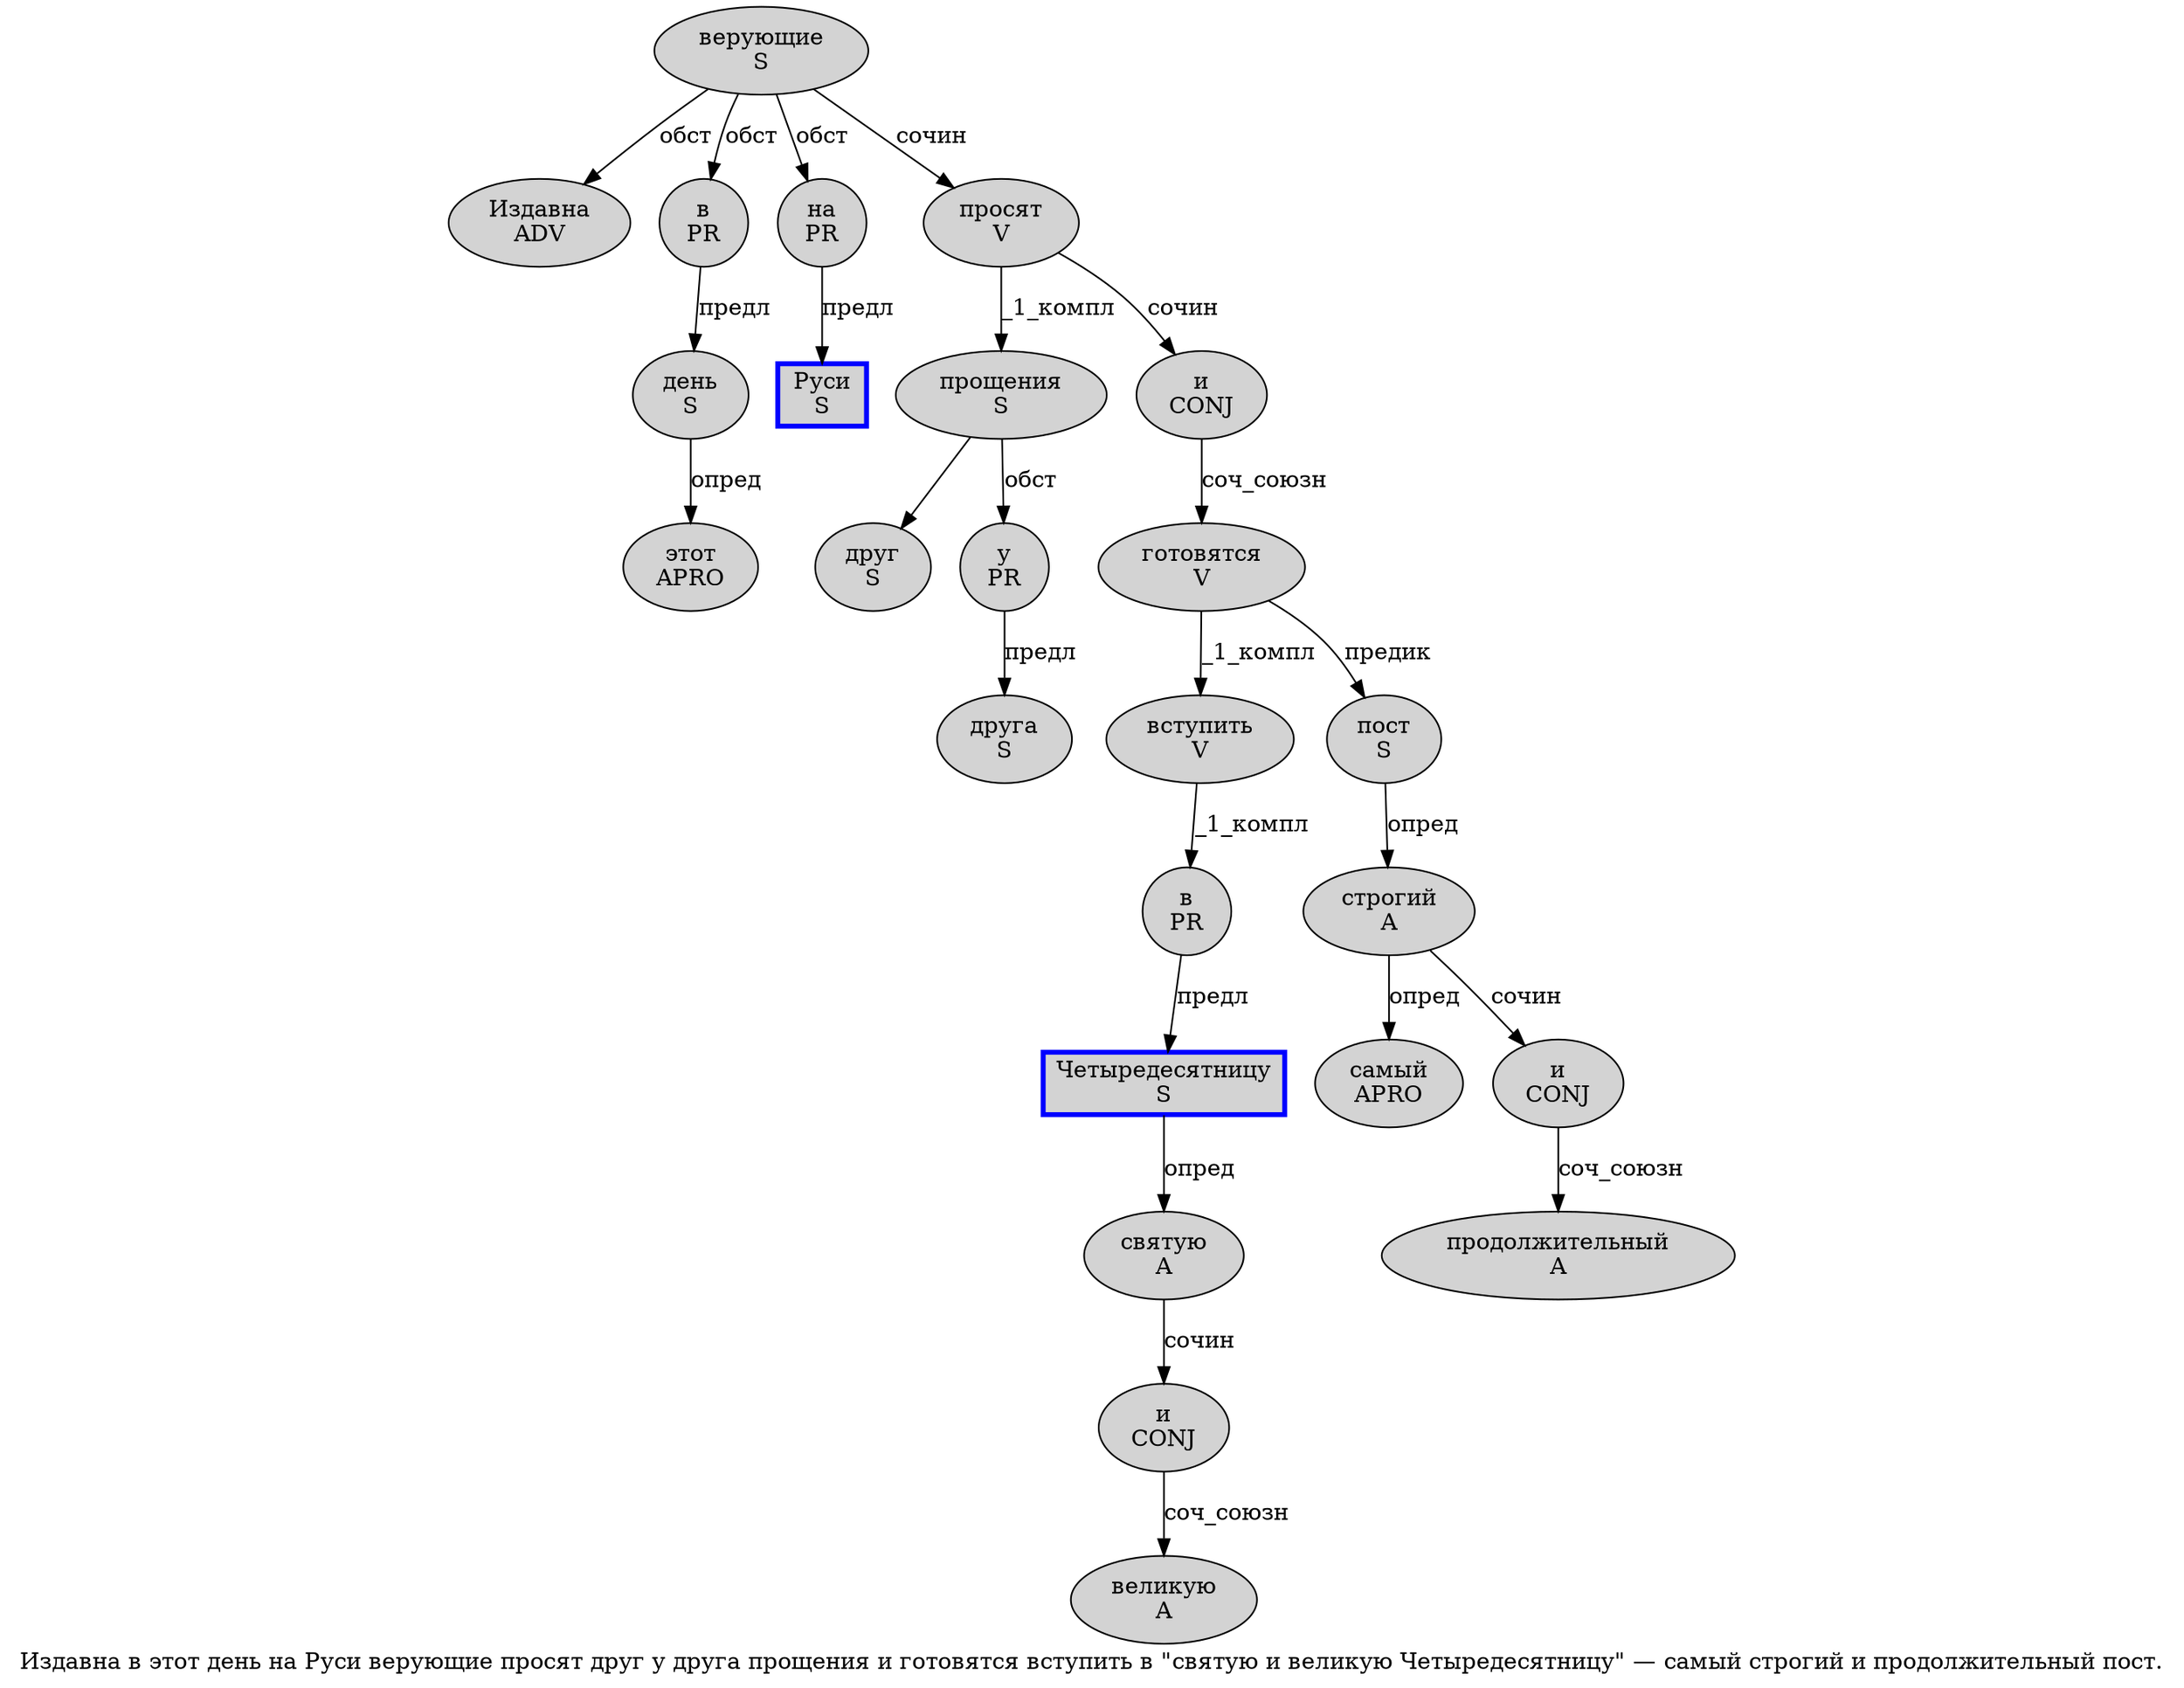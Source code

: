 digraph SENTENCE_1062 {
	graph [label="Издавна в этот день на Руси верующие просят друг у друга прощения и готовятся вступить в \"святую и великую Четыредесятницу\" — самый строгий и продолжительный пост."]
	node [style=filled]
		0 [label="Издавна
ADV" color="" fillcolor=lightgray penwidth=1 shape=ellipse]
		1 [label="в
PR" color="" fillcolor=lightgray penwidth=1 shape=ellipse]
		2 [label="этот
APRO" color="" fillcolor=lightgray penwidth=1 shape=ellipse]
		3 [label="день
S" color="" fillcolor=lightgray penwidth=1 shape=ellipse]
		4 [label="на
PR" color="" fillcolor=lightgray penwidth=1 shape=ellipse]
		5 [label="Руси
S" color=blue fillcolor=lightgray penwidth=3 shape=box]
		6 [label="верующие
S" color="" fillcolor=lightgray penwidth=1 shape=ellipse]
		7 [label="просят
V" color="" fillcolor=lightgray penwidth=1 shape=ellipse]
		8 [label="друг
S" color="" fillcolor=lightgray penwidth=1 shape=ellipse]
		9 [label="у
PR" color="" fillcolor=lightgray penwidth=1 shape=ellipse]
		10 [label="друга
S" color="" fillcolor=lightgray penwidth=1 shape=ellipse]
		11 [label="прощения
S" color="" fillcolor=lightgray penwidth=1 shape=ellipse]
		12 [label="и
CONJ" color="" fillcolor=lightgray penwidth=1 shape=ellipse]
		13 [label="готовятся
V" color="" fillcolor=lightgray penwidth=1 shape=ellipse]
		14 [label="вступить
V" color="" fillcolor=lightgray penwidth=1 shape=ellipse]
		15 [label="в
PR" color="" fillcolor=lightgray penwidth=1 shape=ellipse]
		17 [label="святую
A" color="" fillcolor=lightgray penwidth=1 shape=ellipse]
		18 [label="и
CONJ" color="" fillcolor=lightgray penwidth=1 shape=ellipse]
		19 [label="великую
A" color="" fillcolor=lightgray penwidth=1 shape=ellipse]
		20 [label="Четыредесятницу
S" color=blue fillcolor=lightgray penwidth=3 shape=box]
		23 [label="самый
APRO" color="" fillcolor=lightgray penwidth=1 shape=ellipse]
		24 [label="строгий
A" color="" fillcolor=lightgray penwidth=1 shape=ellipse]
		25 [label="и
CONJ" color="" fillcolor=lightgray penwidth=1 shape=ellipse]
		26 [label="продолжительный
A" color="" fillcolor=lightgray penwidth=1 shape=ellipse]
		27 [label="пост
S" color="" fillcolor=lightgray penwidth=1 shape=ellipse]
			3 -> 2 [label="опред"]
			20 -> 17 [label="опред"]
			9 -> 10 [label="предл"]
			15 -> 20 [label="предл"]
			7 -> 11 [label="_1_компл"]
			7 -> 12 [label="сочин"]
			6 -> 0 [label="обст"]
			6 -> 1 [label="обст"]
			6 -> 4 [label="обст"]
			6 -> 7 [label="сочин"]
			11 -> 8
			11 -> 9 [label="обст"]
			18 -> 19 [label="соч_союзн"]
			12 -> 13 [label="соч_союзн"]
			24 -> 23 [label="опред"]
			24 -> 25 [label="сочин"]
			14 -> 15 [label="_1_компл"]
			27 -> 24 [label="опред"]
			13 -> 14 [label="_1_компл"]
			13 -> 27 [label="предик"]
			17 -> 18 [label="сочин"]
			4 -> 5 [label="предл"]
			25 -> 26 [label="соч_союзн"]
			1 -> 3 [label="предл"]
}